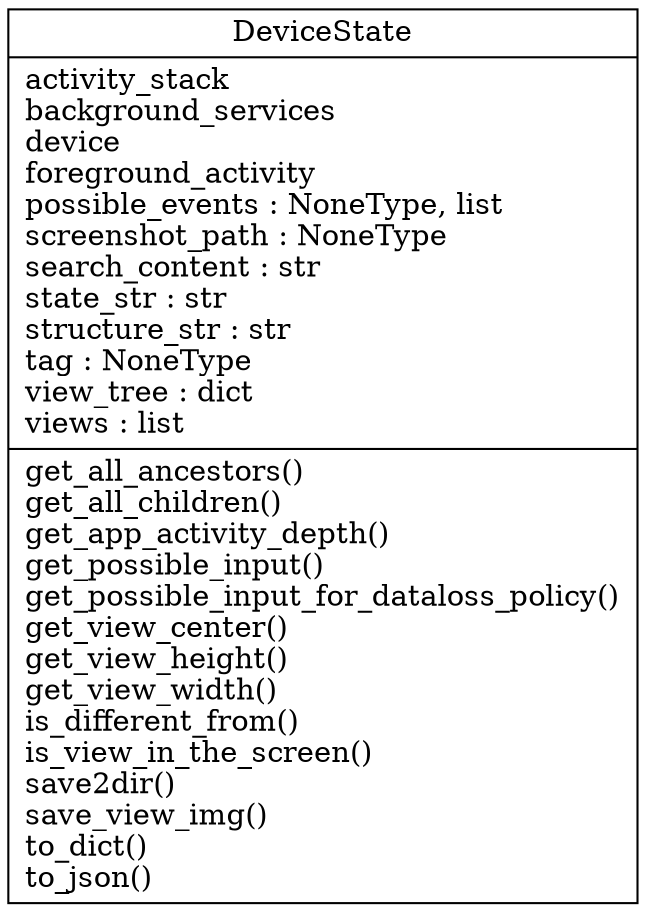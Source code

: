 digraph "classes_device_state" {
charset="utf-8"
rankdir=BT
"0" [label="{DeviceState|activity_stack\lbackground_services\ldevice\lforeground_activity\lpossible_events : NoneType, list\lscreenshot_path : NoneType\lsearch_content : str\lstate_str : str\lstructure_str : str\ltag : NoneType\lview_tree : dict\lviews : list\l|get_all_ancestors()\lget_all_children()\lget_app_activity_depth()\lget_possible_input()\lget_possible_input_for_dataloss_policy()\lget_view_center()\lget_view_height()\lget_view_width()\lis_different_from()\lis_view_in_the_screen()\lsave2dir()\lsave_view_img()\lto_dict()\lto_json()\l}", shape="record"];
}
